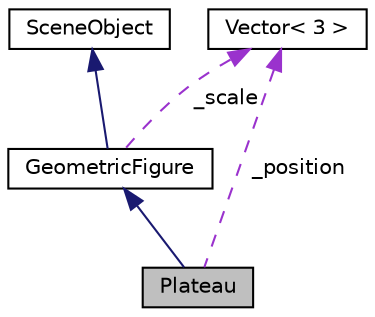 digraph "Plateau"
{
 // LATEX_PDF_SIZE
  edge [fontname="Helvetica",fontsize="10",labelfontname="Helvetica",labelfontsize="10"];
  node [fontname="Helvetica",fontsize="10",shape=record];
  Node1 [label="Plateau",height=0.2,width=0.4,color="black", fillcolor="grey75", style="filled", fontcolor="black",tooltip="Klasa Plateau definiuje Płaskowyż."];
  Node2 -> Node1 [dir="back",color="midnightblue",fontsize="10",style="solid",fontname="Helvetica"];
  Node2 [label="GeometricFigure",height=0.2,width=0.4,color="black", fillcolor="white", style="filled",URL="$class_geometric_figure.html",tooltip="Klasa Bazowa opisujaca figure geometryczna."];
  Node3 -> Node2 [dir="back",color="midnightblue",fontsize="10",style="solid",fontname="Helvetica"];
  Node3 [label="SceneObject",height=0.2,width=0.4,color="black", fillcolor="white", style="filled",URL="$class_scene_object.html",tooltip="Klasa obiekt sceny jest klasą bazową dla klas GeometricFigure, oraz Dron i pozwala na umieszczenie ty..."];
  Node4 -> Node2 [dir="back",color="darkorchid3",fontsize="10",style="dashed",label=" _scale" ,fontname="Helvetica"];
  Node4 [label="Vector\< 3 \>",height=0.2,width=0.4,color="black", fillcolor="white", style="filled",URL="$class_vector.html",tooltip=" "];
  Node4 -> Node1 [dir="back",color="darkorchid3",fontsize="10",style="dashed",label=" _position" ,fontname="Helvetica"];
}
